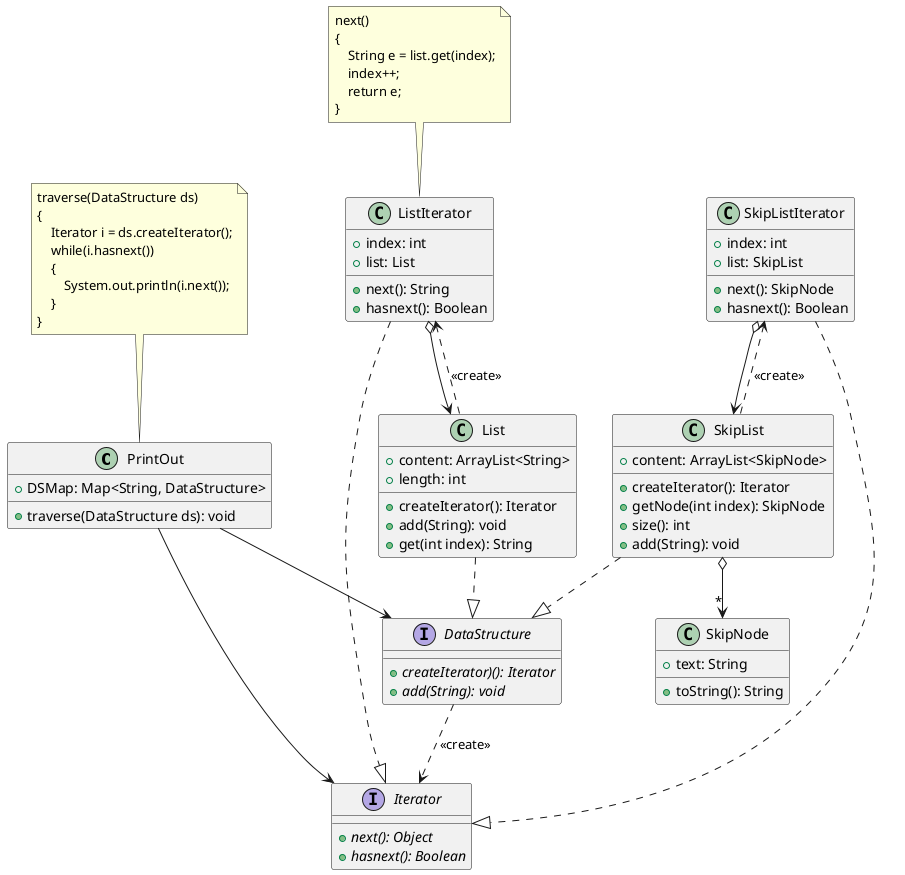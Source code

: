 @startuml

class PrintOut {
    {field} + DSMap: Map<String, DataStructure>
    {method} + traverse(DataStructure ds): void
}

class List {
    {field} + content: ArrayList<String>
    {field} + length: int
    {method} + createIterator(): Iterator
    {method} + add(String): void
    {method} + get(int index): String

}

class SkipList {
    {field} + content: ArrayList<SkipNode>
    {method} + createIterator(): Iterator
    {method} + getNode(int index): SkipNode
    {method} + size(): int
    {method} + add(String): void
}

class SkipNode {
    {field} + text: String
    {method} + toString(): String
}

interface DataStructure {
    {abstract} + createIterator)(): Iterator
    {abstract} + add(String): void
}

interface Iterator {
    {abstract} + next(): Object
    {abstract} + hasnext(): Boolean
}

class ListIterator {
    {field} + index: int
    {field} + list: List
    {method} + next(): String
    {method} + hasnext(): Boolean
}

class SkipListIterator {
    {field} + index: int
    {field} + list: SkipList
    {method} + next(): SkipNode
    {method} + hasnext(): Boolean
}

note as N1
traverse(DataStructure ds)
{
    Iterator i = ds.createIterator();
    while(i.hasnext())
    {
        System.out.println(i.next());
    }
}
endnote

note as N2
next()
{
    String e = list.get(index);
    index++;
    return e;
}
endnote

N1 .. PrintOut
N2 .. ListIterator

PrintOut --> Iterator
PrintOut --> DataStructure
DataStructure ..> Iterator: <<create>>
List ..|> DataStructure
SkipList ..|> DataStructure
SkipList o--> "*" SkipNode
SkipListIterator ..|> Iterator
ListIterator ..|> Iterator
SkipListIterator o--> SkipList
ListIterator o--> List
SkipList ..> SkipListIterator: <<create>>
List ..> ListIterator: <<create>>

@enduml
